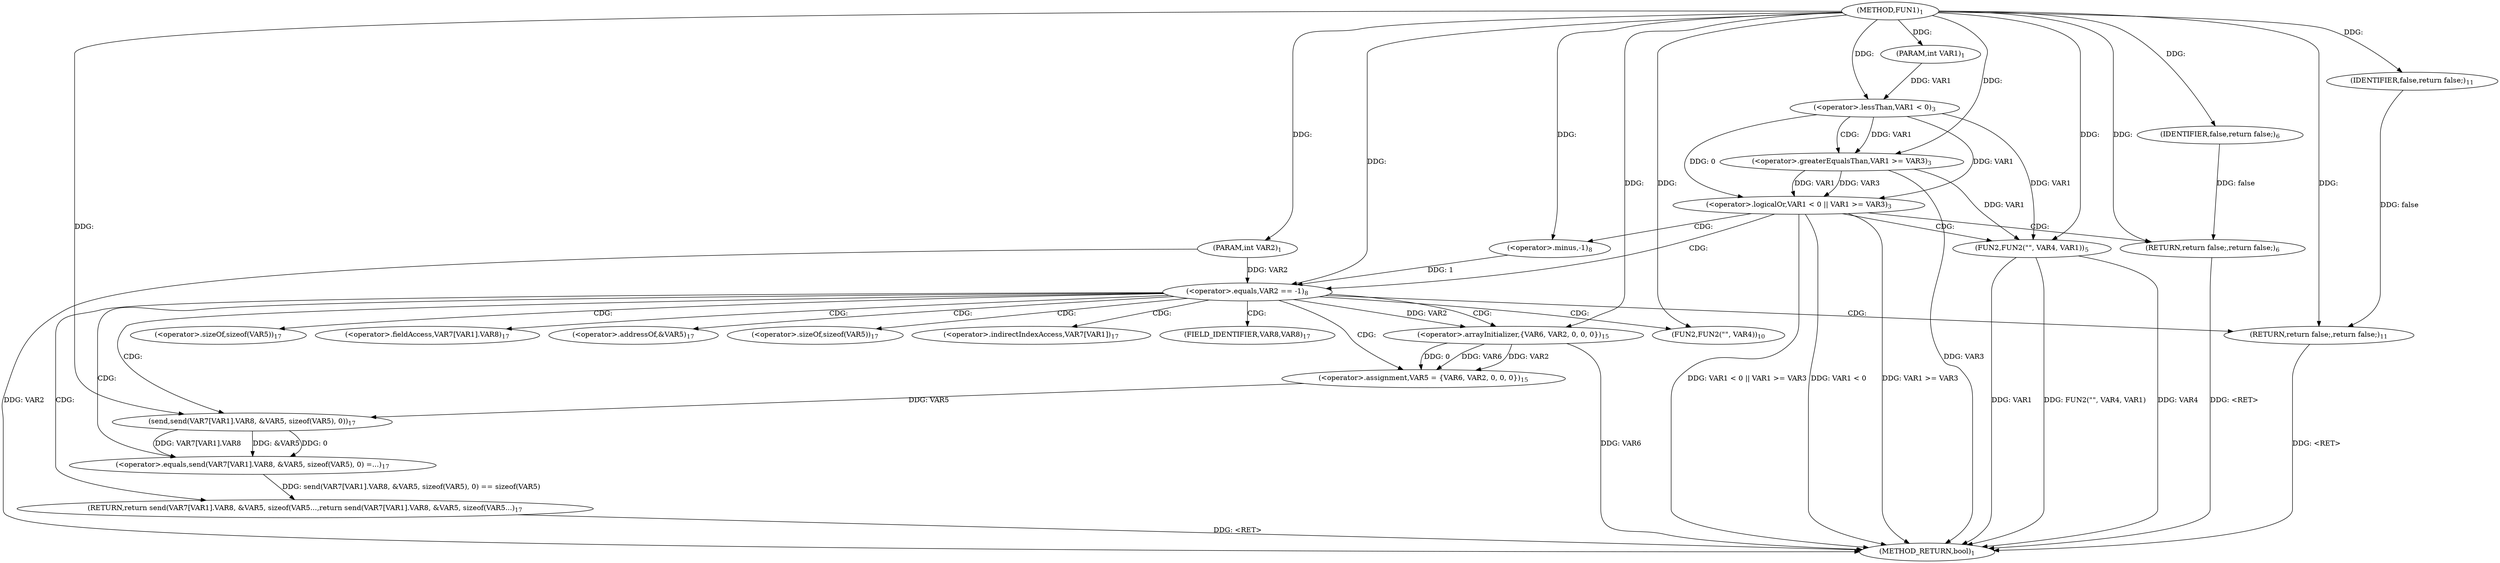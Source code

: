digraph "FUN1" {  
"8" [label = <(METHOD,FUN1)<SUB>1</SUB>> ]
"62" [label = <(METHOD_RETURN,bool)<SUB>1</SUB>> ]
"9" [label = <(PARAM,int VAR1)<SUB>1</SUB>> ]
"10" [label = <(PARAM,int VAR2)<SUB>1</SUB>> ]
"39" [label = <(&lt;operator&gt;.assignment,VAR5 = {VAR6, VAR2, 0, 0, 0})<SUB>15</SUB>> ]
"47" [label = <(RETURN,return send(VAR7[VAR1].VAR8, &amp;VAR5, sizeof(VAR5...,return send(VAR7[VAR1].VAR8, &amp;VAR5, sizeof(VAR5...)<SUB>17</SUB>> ]
"13" [label = <(&lt;operator&gt;.logicalOr,VAR1 &lt; 0 || VAR1 &gt;= VAR3)<SUB>3</SUB>> ]
"28" [label = <(&lt;operator&gt;.equals,VAR2 == -1)<SUB>8</SUB>> ]
"48" [label = <(&lt;operator&gt;.equals,send(VAR7[VAR1].VAR8, &amp;VAR5, sizeof(VAR5), 0) =...)<SUB>17</SUB>> ]
"21" [label = <(FUN2,FUN2(&quot;&quot;, VAR4, VAR1))<SUB>5</SUB>> ]
"25" [label = <(RETURN,return false;,return false;)<SUB>6</SUB>> ]
"33" [label = <(FUN2,FUN2(&quot;&quot;, VAR4))<SUB>10</SUB>> ]
"36" [label = <(RETURN,return false;,return false;)<SUB>11</SUB>> ]
"41" [label = <(&lt;operator&gt;.arrayInitializer,{VAR6, VAR2, 0, 0, 0})<SUB>15</SUB>> ]
"14" [label = <(&lt;operator&gt;.lessThan,VAR1 &lt; 0)<SUB>3</SUB>> ]
"17" [label = <(&lt;operator&gt;.greaterEqualsThan,VAR1 &gt;= VAR3)<SUB>3</SUB>> ]
"26" [label = <(IDENTIFIER,false,return false;)<SUB>6</SUB>> ]
"30" [label = <(&lt;operator&gt;.minus,-1)<SUB>8</SUB>> ]
"37" [label = <(IDENTIFIER,false,return false;)<SUB>11</SUB>> ]
"49" [label = <(send,send(VAR7[VAR1].VAR8, &amp;VAR5, sizeof(VAR5), 0))<SUB>17</SUB>> ]
"60" [label = <(&lt;operator&gt;.sizeOf,sizeof(VAR5))<SUB>17</SUB>> ]
"50" [label = <(&lt;operator&gt;.fieldAccess,VAR7[VAR1].VAR8)<SUB>17</SUB>> ]
"55" [label = <(&lt;operator&gt;.addressOf,&amp;VAR5)<SUB>17</SUB>> ]
"57" [label = <(&lt;operator&gt;.sizeOf,sizeof(VAR5))<SUB>17</SUB>> ]
"51" [label = <(&lt;operator&gt;.indirectIndexAccess,VAR7[VAR1])<SUB>17</SUB>> ]
"54" [label = <(FIELD_IDENTIFIER,VAR8,VAR8)<SUB>17</SUB>> ]
  "47" -> "62"  [ label = "DDG: &lt;RET&gt;"] 
  "36" -> "62"  [ label = "DDG: &lt;RET&gt;"] 
  "25" -> "62"  [ label = "DDG: &lt;RET&gt;"] 
  "10" -> "62"  [ label = "DDG: VAR2"] 
  "13" -> "62"  [ label = "DDG: VAR1 &lt; 0"] 
  "13" -> "62"  [ label = "DDG: VAR1 &gt;= VAR3"] 
  "13" -> "62"  [ label = "DDG: VAR1 &lt; 0 || VAR1 &gt;= VAR3"] 
  "21" -> "62"  [ label = "DDG: VAR4"] 
  "21" -> "62"  [ label = "DDG: VAR1"] 
  "21" -> "62"  [ label = "DDG: FUN2(&quot;&quot;, VAR4, VAR1)"] 
  "17" -> "62"  [ label = "DDG: VAR3"] 
  "41" -> "62"  [ label = "DDG: VAR6"] 
  "8" -> "9"  [ label = "DDG: "] 
  "8" -> "10"  [ label = "DDG: "] 
  "41" -> "39"  [ label = "DDG: 0"] 
  "41" -> "39"  [ label = "DDG: VAR6"] 
  "41" -> "39"  [ label = "DDG: VAR2"] 
  "48" -> "47"  [ label = "DDG: send(VAR7[VAR1].VAR8, &amp;VAR5, sizeof(VAR5), 0) == sizeof(VAR5)"] 
  "14" -> "13"  [ label = "DDG: VAR1"] 
  "14" -> "13"  [ label = "DDG: 0"] 
  "17" -> "13"  [ label = "DDG: VAR1"] 
  "17" -> "13"  [ label = "DDG: VAR3"] 
  "26" -> "25"  [ label = "DDG: false"] 
  "8" -> "25"  [ label = "DDG: "] 
  "10" -> "28"  [ label = "DDG: VAR2"] 
  "8" -> "28"  [ label = "DDG: "] 
  "30" -> "28"  [ label = "DDG: 1"] 
  "37" -> "36"  [ label = "DDG: false"] 
  "8" -> "36"  [ label = "DDG: "] 
  "8" -> "41"  [ label = "DDG: "] 
  "28" -> "41"  [ label = "DDG: VAR2"] 
  "49" -> "48"  [ label = "DDG: VAR7[VAR1].VAR8"] 
  "49" -> "48"  [ label = "DDG: &amp;VAR5"] 
  "49" -> "48"  [ label = "DDG: 0"] 
  "9" -> "14"  [ label = "DDG: VAR1"] 
  "8" -> "14"  [ label = "DDG: "] 
  "14" -> "17"  [ label = "DDG: VAR1"] 
  "8" -> "17"  [ label = "DDG: "] 
  "8" -> "21"  [ label = "DDG: "] 
  "14" -> "21"  [ label = "DDG: VAR1"] 
  "17" -> "21"  [ label = "DDG: VAR1"] 
  "8" -> "26"  [ label = "DDG: "] 
  "8" -> "30"  [ label = "DDG: "] 
  "8" -> "33"  [ label = "DDG: "] 
  "8" -> "37"  [ label = "DDG: "] 
  "39" -> "49"  [ label = "DDG: VAR5"] 
  "8" -> "49"  [ label = "DDG: "] 
  "13" -> "30"  [ label = "CDG: "] 
  "13" -> "21"  [ label = "CDG: "] 
  "13" -> "28"  [ label = "CDG: "] 
  "13" -> "25"  [ label = "CDG: "] 
  "28" -> "47"  [ label = "CDG: "] 
  "28" -> "48"  [ label = "CDG: "] 
  "28" -> "49"  [ label = "CDG: "] 
  "28" -> "60"  [ label = "CDG: "] 
  "28" -> "33"  [ label = "CDG: "] 
  "28" -> "51"  [ label = "CDG: "] 
  "28" -> "57"  [ label = "CDG: "] 
  "28" -> "36"  [ label = "CDG: "] 
  "28" -> "41"  [ label = "CDG: "] 
  "28" -> "50"  [ label = "CDG: "] 
  "28" -> "55"  [ label = "CDG: "] 
  "28" -> "54"  [ label = "CDG: "] 
  "28" -> "39"  [ label = "CDG: "] 
  "14" -> "17"  [ label = "CDG: "] 
}
